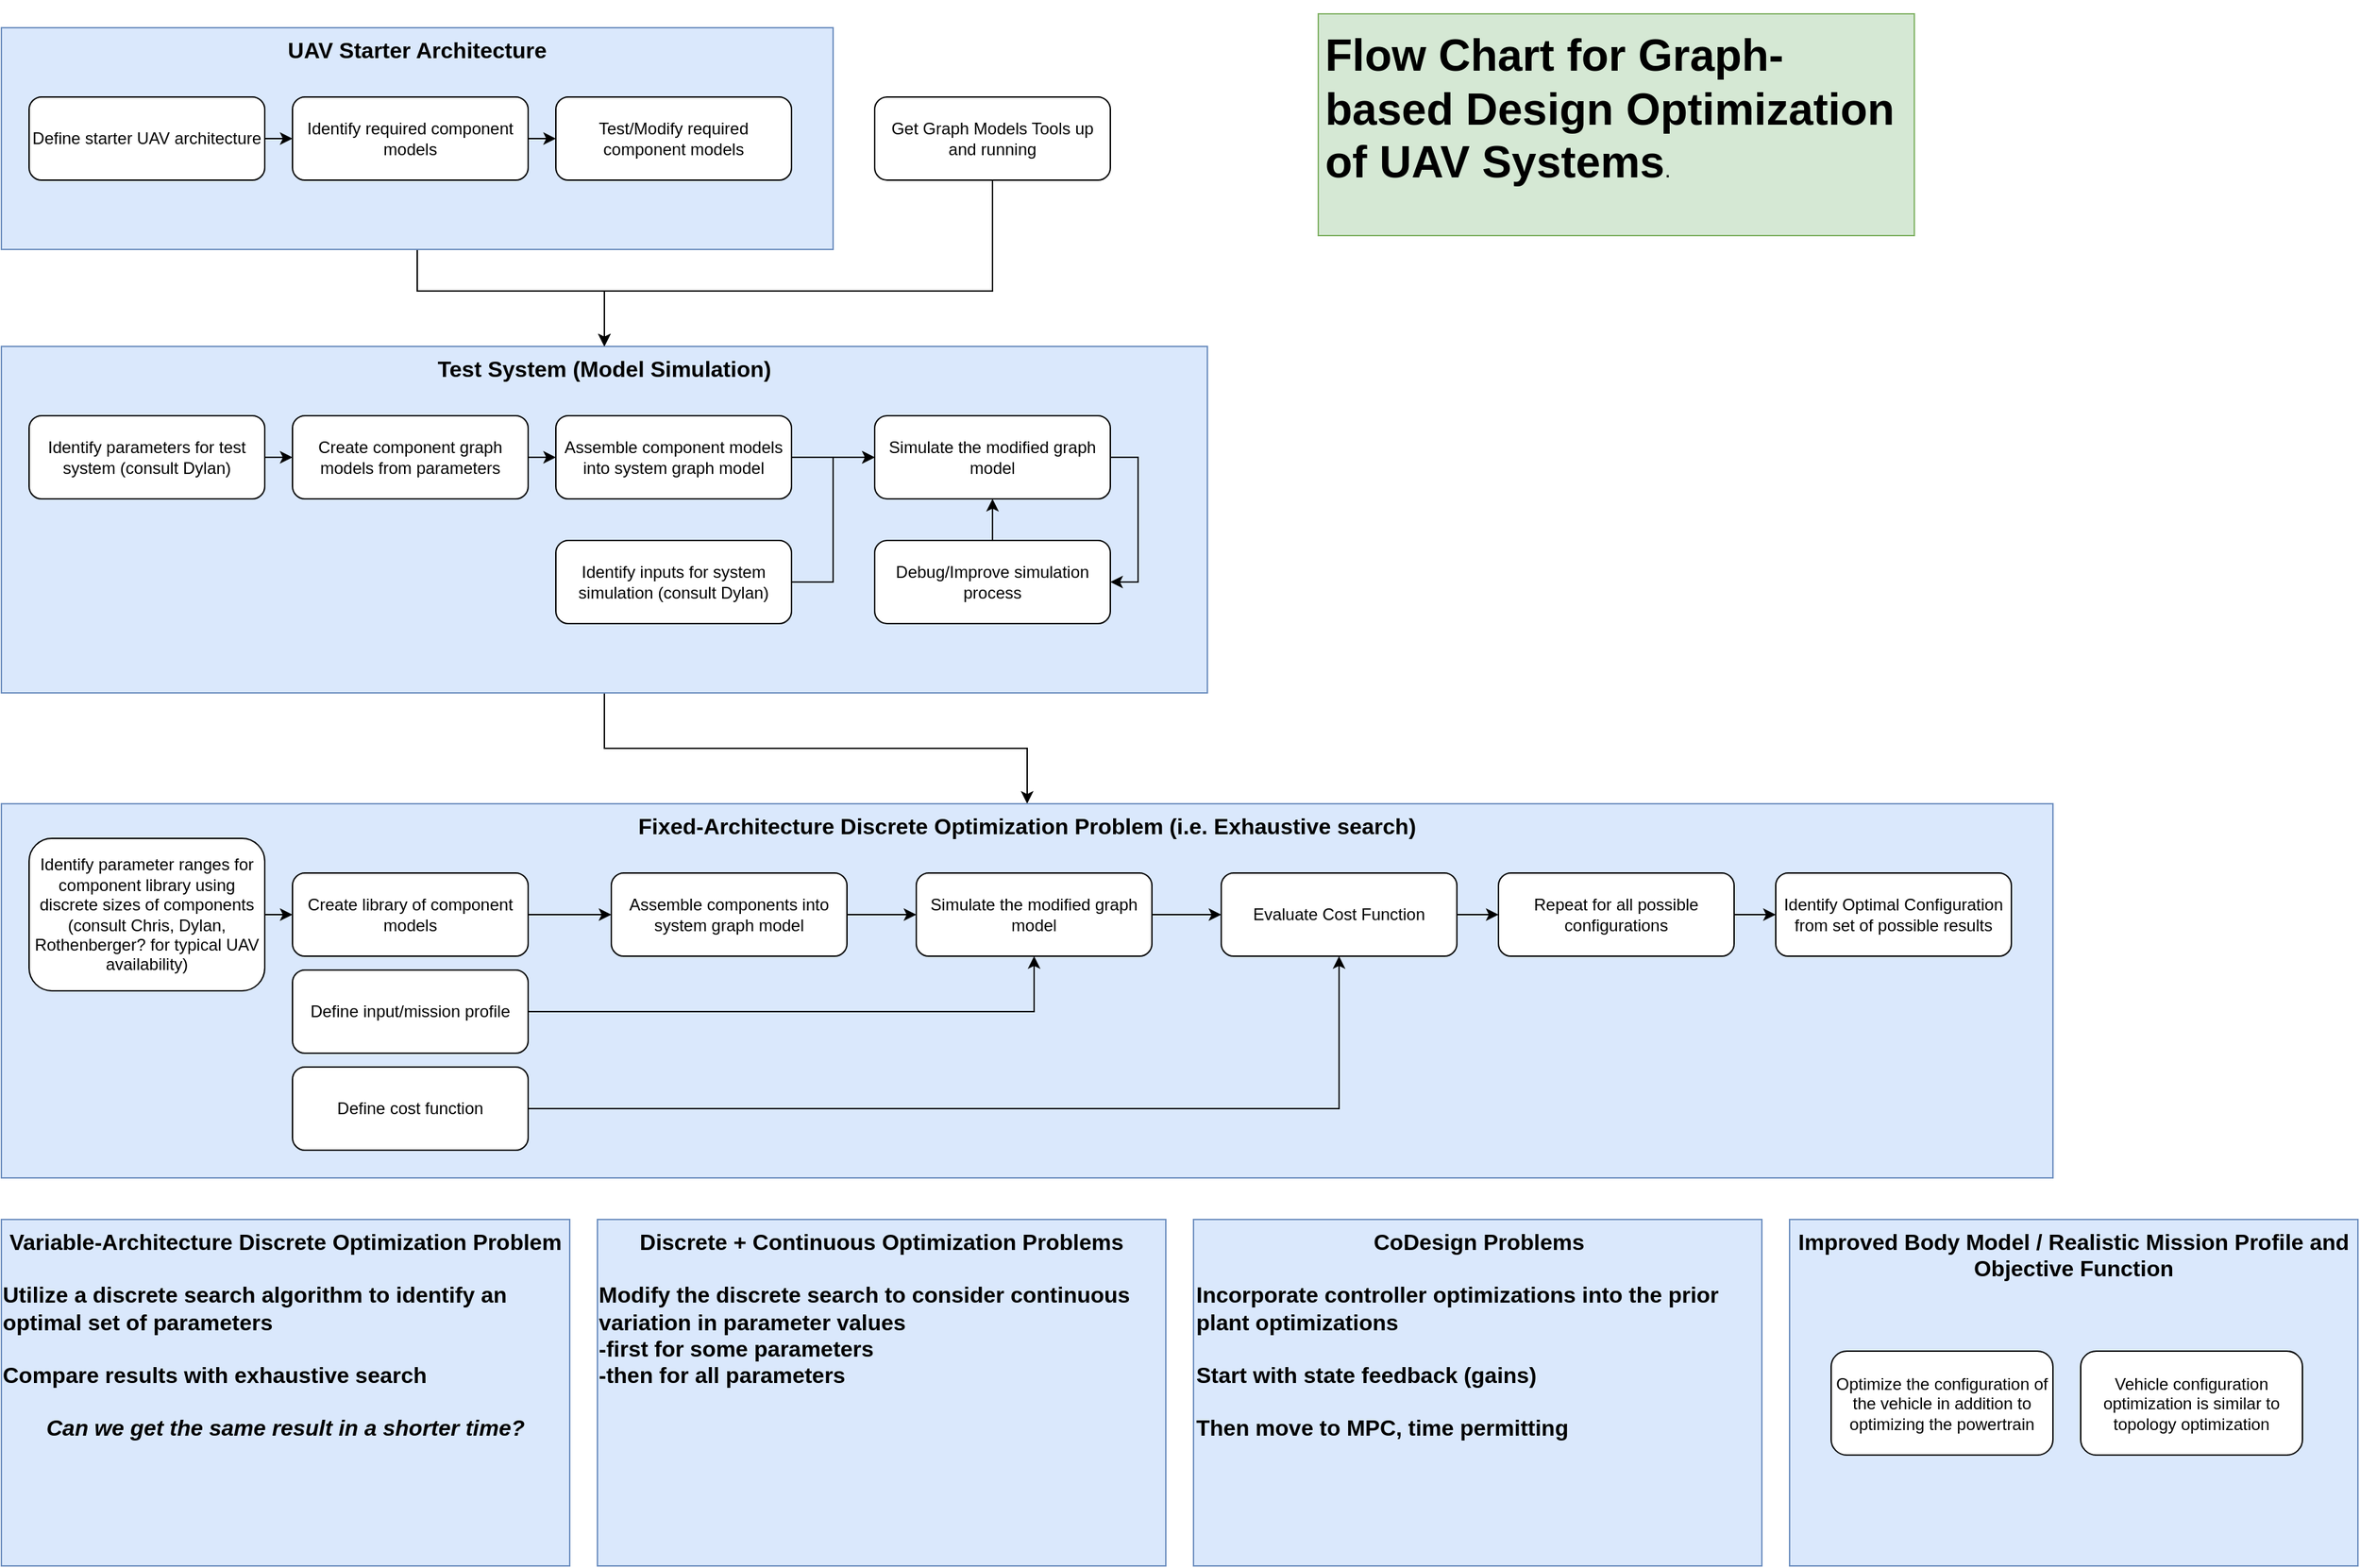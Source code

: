 <mxfile version="14.1.1" type="device"><diagram id="yvDoHbCL6oyfTHlXi6eG" name="Page-1"><mxGraphModel dx="2359" dy="2159" grid="1" gridSize="10" guides="1" tooltips="1" connect="1" arrows="1" fold="1" page="1" pageScale="1" pageWidth="850" pageHeight="1100" math="0" shadow="0"><root><mxCell id="0"/><mxCell id="1" parent="0"/><mxCell id="McY7KbpxvWOu1cVv7565-12" style="edgeStyle=orthogonalEdgeStyle;rounded=0;orthogonalLoop=1;jettySize=auto;html=1;exitX=0.5;exitY=1;exitDx=0;exitDy=0;entryX=0.5;entryY=0;entryDx=0;entryDy=0;" parent="1" source="McY7KbpxvWOu1cVv7565-6" target="McY7KbpxvWOu1cVv7565-3" edge="1"><mxGeometry relative="1" as="geometry"><Array as="points"><mxPoint x="380" y="-60"/><mxPoint x="515" y="-60"/></Array></mxGeometry></mxCell><mxCell id="McY7KbpxvWOu1cVv7565-6" value="UAV Starter Architecture" style="rounded=0;whiteSpace=wrap;html=1;horizontal=1;verticalAlign=top;fillColor=#dae8fc;strokeColor=#6c8ebf;fontStyle=1;fontSize=16;" parent="1" vertex="1"><mxGeometry x="80" y="-250" width="600" height="160" as="geometry"/></mxCell><mxCell id="McY7KbpxvWOu1cVv7565-52" style="edgeStyle=orthogonalEdgeStyle;rounded=0;orthogonalLoop=1;jettySize=auto;html=1;exitX=0.5;exitY=1;exitDx=0;exitDy=0;entryX=0.5;entryY=0;entryDx=0;entryDy=0;" parent="1" source="McY7KbpxvWOu1cVv7565-3" target="McY7KbpxvWOu1cVv7565-27" edge="1"><mxGeometry relative="1" as="geometry"/></mxCell><mxCell id="McY7KbpxvWOu1cVv7565-3" value="Test System (Model Simulation)" style="rounded=0;whiteSpace=wrap;html=1;horizontal=1;verticalAlign=top;fillColor=#dae8fc;strokeColor=#6c8ebf;fontStyle=1;fontSize=16;" parent="1" vertex="1"><mxGeometry x="80" y="-20" width="870" height="250" as="geometry"/></mxCell><mxCell id="McY7KbpxvWOu1cVv7565-15" style="edgeStyle=orthogonalEdgeStyle;rounded=0;orthogonalLoop=1;jettySize=auto;html=1;exitX=1;exitY=0.5;exitDx=0;exitDy=0;entryX=0;entryY=0.5;entryDx=0;entryDy=0;" parent="1" source="McY7KbpxvWOu1cVv7565-2" target="McY7KbpxvWOu1cVv7565-18" edge="1"><mxGeometry relative="1" as="geometry"><mxPoint x="670" y="60.0" as="targetPoint"/></mxGeometry></mxCell><mxCell id="McY7KbpxvWOu1cVv7565-2" value="Assemble component models into system graph model" style="rounded=1;whiteSpace=wrap;html=1;" parent="1" vertex="1"><mxGeometry x="480" y="30" width="170" height="60" as="geometry"/></mxCell><mxCell id="McY7KbpxvWOu1cVv7565-13" style="edgeStyle=orthogonalEdgeStyle;rounded=0;orthogonalLoop=1;jettySize=auto;html=1;exitX=0.5;exitY=1;exitDx=0;exitDy=0;entryX=0.5;entryY=0;entryDx=0;entryDy=0;" parent="1" source="McY7KbpxvWOu1cVv7565-4" target="McY7KbpxvWOu1cVv7565-3" edge="1"><mxGeometry relative="1" as="geometry"><Array as="points"><mxPoint x="795" y="-60"/><mxPoint x="515" y="-60"/></Array></mxGeometry></mxCell><mxCell id="McY7KbpxvWOu1cVv7565-4" value="Get Graph Models Tools up and running" style="rounded=1;whiteSpace=wrap;html=1;" parent="1" vertex="1"><mxGeometry x="710" y="-200" width="170" height="60" as="geometry"/></mxCell><mxCell id="McY7KbpxvWOu1cVv7565-10" style="edgeStyle=orthogonalEdgeStyle;rounded=0;orthogonalLoop=1;jettySize=auto;html=1;exitX=1;exitY=0.5;exitDx=0;exitDy=0;entryX=0;entryY=0.5;entryDx=0;entryDy=0;" parent="1" source="McY7KbpxvWOu1cVv7565-5" target="McY7KbpxvWOu1cVv7565-8" edge="1"><mxGeometry relative="1" as="geometry"/></mxCell><mxCell id="McY7KbpxvWOu1cVv7565-5" value="Define starter UAV architecture" style="rounded=1;whiteSpace=wrap;html=1;" parent="1" vertex="1"><mxGeometry x="100" y="-200" width="170" height="60" as="geometry"/></mxCell><mxCell id="McY7KbpxvWOu1cVv7565-11" style="edgeStyle=orthogonalEdgeStyle;rounded=0;orthogonalLoop=1;jettySize=auto;html=1;exitX=1;exitY=0.5;exitDx=0;exitDy=0;entryX=0;entryY=0.5;entryDx=0;entryDy=0;" parent="1" source="McY7KbpxvWOu1cVv7565-8" target="McY7KbpxvWOu1cVv7565-9" edge="1"><mxGeometry relative="1" as="geometry"/></mxCell><mxCell id="McY7KbpxvWOu1cVv7565-8" value="Identify required component models" style="rounded=1;whiteSpace=wrap;html=1;" parent="1" vertex="1"><mxGeometry x="290" y="-200" width="170" height="60" as="geometry"/></mxCell><mxCell id="McY7KbpxvWOu1cVv7565-9" value="Test/Modify required component models" style="rounded=1;whiteSpace=wrap;html=1;" parent="1" vertex="1"><mxGeometry x="480" y="-200" width="170" height="60" as="geometry"/></mxCell><mxCell id="McY7KbpxvWOu1cVv7565-19" style="edgeStyle=orthogonalEdgeStyle;rounded=0;orthogonalLoop=1;jettySize=auto;html=1;exitX=1;exitY=0.5;exitDx=0;exitDy=0;entryX=0;entryY=0.5;entryDx=0;entryDy=0;" parent="1" source="McY7KbpxvWOu1cVv7565-16" target="McY7KbpxvWOu1cVv7565-18" edge="1"><mxGeometry relative="1" as="geometry"/></mxCell><mxCell id="McY7KbpxvWOu1cVv7565-16" value="Identify inputs for system simulation (consult Dylan)" style="rounded=1;whiteSpace=wrap;html=1;" parent="1" vertex="1"><mxGeometry x="480" y="120" width="170" height="60" as="geometry"/></mxCell><mxCell id="McY7KbpxvWOu1cVv7565-25" style="edgeStyle=orthogonalEdgeStyle;rounded=0;orthogonalLoop=1;jettySize=auto;html=1;exitX=1;exitY=0.5;exitDx=0;exitDy=0;entryX=1;entryY=0.5;entryDx=0;entryDy=0;" parent="1" source="McY7KbpxvWOu1cVv7565-18" target="McY7KbpxvWOu1cVv7565-24" edge="1"><mxGeometry relative="1" as="geometry"/></mxCell><mxCell id="McY7KbpxvWOu1cVv7565-18" value="Simulate the modified graph model" style="rounded=1;whiteSpace=wrap;html=1;" parent="1" vertex="1"><mxGeometry x="710" y="30" width="170" height="60" as="geometry"/></mxCell><mxCell id="McY7KbpxvWOu1cVv7565-22" style="edgeStyle=orthogonalEdgeStyle;rounded=0;orthogonalLoop=1;jettySize=auto;html=1;exitX=1;exitY=0.5;exitDx=0;exitDy=0;entryX=0;entryY=0.5;entryDx=0;entryDy=0;" parent="1" source="McY7KbpxvWOu1cVv7565-20" target="McY7KbpxvWOu1cVv7565-21" edge="1"><mxGeometry relative="1" as="geometry"/></mxCell><mxCell id="McY7KbpxvWOu1cVv7565-20" value="Identify parameters for test system (consult Dylan)" style="rounded=1;whiteSpace=wrap;html=1;" parent="1" vertex="1"><mxGeometry x="100" y="30" width="170" height="60" as="geometry"/></mxCell><mxCell id="McY7KbpxvWOu1cVv7565-23" style="edgeStyle=orthogonalEdgeStyle;rounded=0;orthogonalLoop=1;jettySize=auto;html=1;exitX=1;exitY=0.5;exitDx=0;exitDy=0;entryX=0;entryY=0.5;entryDx=0;entryDy=0;" parent="1" source="McY7KbpxvWOu1cVv7565-21" target="McY7KbpxvWOu1cVv7565-2" edge="1"><mxGeometry relative="1" as="geometry"/></mxCell><mxCell id="McY7KbpxvWOu1cVv7565-21" value="Create component graph models from parameters" style="rounded=1;whiteSpace=wrap;html=1;" parent="1" vertex="1"><mxGeometry x="290" y="30" width="170" height="60" as="geometry"/></mxCell><mxCell id="McY7KbpxvWOu1cVv7565-26" style="edgeStyle=orthogonalEdgeStyle;rounded=0;orthogonalLoop=1;jettySize=auto;html=1;exitX=0.5;exitY=0;exitDx=0;exitDy=0;entryX=0.5;entryY=1;entryDx=0;entryDy=0;" parent="1" source="McY7KbpxvWOu1cVv7565-24" target="McY7KbpxvWOu1cVv7565-18" edge="1"><mxGeometry relative="1" as="geometry"/></mxCell><mxCell id="McY7KbpxvWOu1cVv7565-24" value="Debug/Improve simulation process" style="rounded=1;whiteSpace=wrap;html=1;" parent="1" vertex="1"><mxGeometry x="710" y="120" width="170" height="60" as="geometry"/></mxCell><mxCell id="McY7KbpxvWOu1cVv7565-27" value="Fixed-Architecture Discrete Optimization Problem (i.e. Exhaustive search)" style="rounded=0;whiteSpace=wrap;html=1;horizontal=1;verticalAlign=top;fillColor=#dae8fc;strokeColor=#6c8ebf;fontStyle=1;fontSize=16;" parent="1" vertex="1"><mxGeometry x="80" y="310" width="1480" height="270" as="geometry"/></mxCell><mxCell id="McY7KbpxvWOu1cVv7565-28" style="edgeStyle=orthogonalEdgeStyle;rounded=0;orthogonalLoop=1;jettySize=auto;html=1;exitX=1;exitY=0.5;exitDx=0;exitDy=0;entryX=0;entryY=0.5;entryDx=0;entryDy=0;" parent="1" source="McY7KbpxvWOu1cVv7565-29" target="McY7KbpxvWOu1cVv7565-35" edge="1"><mxGeometry relative="1" as="geometry"><mxPoint x="780" y="390" as="targetPoint"/></mxGeometry></mxCell><mxCell id="McY7KbpxvWOu1cVv7565-29" value="Assemble components into system graph model" style="rounded=1;whiteSpace=wrap;html=1;" parent="1" vertex="1"><mxGeometry x="520" y="360" width="170" height="60" as="geometry"/></mxCell><mxCell id="McY7KbpxvWOu1cVv7565-50" style="edgeStyle=orthogonalEdgeStyle;rounded=0;orthogonalLoop=1;jettySize=auto;html=1;exitX=1;exitY=0.5;exitDx=0;exitDy=0;entryX=0;entryY=0.5;entryDx=0;entryDy=0;" parent="1" source="McY7KbpxvWOu1cVv7565-35" target="McY7KbpxvWOu1cVv7565-49" edge="1"><mxGeometry relative="1" as="geometry"/></mxCell><mxCell id="McY7KbpxvWOu1cVv7565-35" value="Simulate the modified graph model" style="rounded=1;whiteSpace=wrap;html=1;" parent="1" vertex="1"><mxGeometry x="740" y="360" width="170" height="60" as="geometry"/></mxCell><mxCell id="McY7KbpxvWOu1cVv7565-36" style="edgeStyle=orthogonalEdgeStyle;rounded=0;orthogonalLoop=1;jettySize=auto;html=1;exitX=1;exitY=0.5;exitDx=0;exitDy=0;entryX=0;entryY=0.5;entryDx=0;entryDy=0;" parent="1" source="McY7KbpxvWOu1cVv7565-37" target="McY7KbpxvWOu1cVv7565-39" edge="1"><mxGeometry relative="1" as="geometry"/></mxCell><mxCell id="McY7KbpxvWOu1cVv7565-37" value="Identify parameter ranges for component library using discrete sizes of components (consult Chris, Dylan, Rothenberger? for typical UAV availability)" style="rounded=1;whiteSpace=wrap;html=1;" parent="1" vertex="1"><mxGeometry x="100" y="335" width="170" height="110" as="geometry"/></mxCell><mxCell id="-UoDxLe7HqYtVbawPhYv-3" style="edgeStyle=orthogonalEdgeStyle;rounded=0;orthogonalLoop=1;jettySize=auto;html=1;exitX=1;exitY=0.5;exitDx=0;exitDy=0;" parent="1" source="McY7KbpxvWOu1cVv7565-39" target="McY7KbpxvWOu1cVv7565-29" edge="1"><mxGeometry relative="1" as="geometry"/></mxCell><mxCell id="McY7KbpxvWOu1cVv7565-39" value="Create library of component models" style="rounded=1;whiteSpace=wrap;html=1;" parent="1" vertex="1"><mxGeometry x="290" y="360" width="170" height="60" as="geometry"/></mxCell><mxCell id="-UoDxLe7HqYtVbawPhYv-5" style="edgeStyle=orthogonalEdgeStyle;rounded=0;orthogonalLoop=1;jettySize=auto;html=1;exitX=1;exitY=0.5;exitDx=0;exitDy=0;entryX=0.5;entryY=1;entryDx=0;entryDy=0;" parent="1" source="McY7KbpxvWOu1cVv7565-42" target="McY7KbpxvWOu1cVv7565-49" edge="1"><mxGeometry relative="1" as="geometry"/></mxCell><mxCell id="McY7KbpxvWOu1cVv7565-42" value="Define cost function" style="rounded=1;whiteSpace=wrap;html=1;" parent="1" vertex="1"><mxGeometry x="290" y="500" width="170" height="60" as="geometry"/></mxCell><mxCell id="-UoDxLe7HqYtVbawPhYv-6" style="edgeStyle=orthogonalEdgeStyle;rounded=0;orthogonalLoop=1;jettySize=auto;html=1;exitX=1;exitY=0.5;exitDx=0;exitDy=0;entryX=0.5;entryY=1;entryDx=0;entryDy=0;" parent="1" source="McY7KbpxvWOu1cVv7565-43" target="McY7KbpxvWOu1cVv7565-35" edge="1"><mxGeometry relative="1" as="geometry"/></mxCell><mxCell id="McY7KbpxvWOu1cVv7565-43" value="Define input/mission profile" style="rounded=1;whiteSpace=wrap;html=1;" parent="1" vertex="1"><mxGeometry x="290" y="430" width="170" height="60" as="geometry"/></mxCell><mxCell id="-UoDxLe7HqYtVbawPhYv-4" style="edgeStyle=orthogonalEdgeStyle;rounded=0;orthogonalLoop=1;jettySize=auto;html=1;exitX=1;exitY=0.5;exitDx=0;exitDy=0;entryX=0;entryY=0.5;entryDx=0;entryDy=0;" parent="1" source="McY7KbpxvWOu1cVv7565-45" target="McY7KbpxvWOu1cVv7565-54" edge="1"><mxGeometry relative="1" as="geometry"/></mxCell><mxCell id="McY7KbpxvWOu1cVv7565-45" value="Repeat for all possible configurations" style="rounded=1;whiteSpace=wrap;html=1;" parent="1" vertex="1"><mxGeometry x="1160" y="360" width="170" height="60" as="geometry"/></mxCell><mxCell id="McY7KbpxvWOu1cVv7565-55" style="edgeStyle=orthogonalEdgeStyle;rounded=0;orthogonalLoop=1;jettySize=auto;html=1;exitX=1;exitY=0.5;exitDx=0;exitDy=0;" parent="1" source="McY7KbpxvWOu1cVv7565-49" edge="1"><mxGeometry relative="1" as="geometry"><mxPoint x="1160" y="390" as="targetPoint"/></mxGeometry></mxCell><mxCell id="McY7KbpxvWOu1cVv7565-49" value="Evaluate Cost Function" style="rounded=1;whiteSpace=wrap;html=1;" parent="1" vertex="1"><mxGeometry x="960" y="360" width="170" height="60" as="geometry"/></mxCell><mxCell id="McY7KbpxvWOu1cVv7565-54" value="Identify Optimal Configuration from set of possible results" style="rounded=1;whiteSpace=wrap;html=1;" parent="1" vertex="1"><mxGeometry x="1360" y="360" width="170" height="60" as="geometry"/></mxCell><mxCell id="McY7KbpxvWOu1cVv7565-56" value="Variable-Architecture Discrete Optimization Problem&lt;br&gt;&lt;br&gt;&lt;div style=&quot;text-align: left&quot;&gt;&lt;font size=&quot;3&quot;&gt;Utilize a discrete search algorithm to identify an optimal set of parameters&lt;/font&gt;&lt;/div&gt;&lt;div style=&quot;text-align: left&quot;&gt;&lt;font size=&quot;3&quot;&gt;&lt;br&gt;&lt;/font&gt;&lt;/div&gt;&lt;div style=&quot;text-align: left&quot;&gt;&lt;font size=&quot;3&quot;&gt;Compare results with exhaustive search&lt;/font&gt;&lt;/div&gt;&lt;div style=&quot;text-align: left&quot;&gt;&lt;font size=&quot;3&quot;&gt;&lt;br&gt;&lt;/font&gt;&lt;/div&gt;&lt;div&gt;&lt;font size=&quot;3&quot;&gt;&lt;i&gt;Can we get the same result in a shorter time?&lt;/i&gt;&lt;/font&gt;&lt;/div&gt;" style="rounded=0;whiteSpace=wrap;html=1;horizontal=1;verticalAlign=top;fillColor=#dae8fc;strokeColor=#6c8ebf;fontStyle=1;fontSize=16;" parent="1" vertex="1"><mxGeometry x="80" y="610" width="410" height="250" as="geometry"/></mxCell><mxCell id="McY7KbpxvWOu1cVv7565-76" value="Discrete + Continuous Optimization Problems&lt;br&gt;&lt;br&gt;&lt;div style=&quot;text-align: left&quot;&gt;Modify the discrete search to consider continuous variation in parameter values&lt;/div&gt;&lt;div style=&quot;text-align: left&quot;&gt;-first for some parameters&lt;/div&gt;&lt;div style=&quot;text-align: left&quot;&gt;-then for all parameters&lt;/div&gt;&lt;div style=&quot;text-align: left&quot;&gt;&lt;br&gt;&lt;/div&gt;&lt;div style=&quot;text-align: left&quot;&gt;&lt;br&gt;&lt;/div&gt;&lt;div style=&quot;text-align: left&quot;&gt;&lt;br&gt;&lt;/div&gt;" style="rounded=0;whiteSpace=wrap;html=1;horizontal=1;verticalAlign=top;fillColor=#dae8fc;strokeColor=#6c8ebf;fontStyle=1;fontSize=16;" parent="1" vertex="1"><mxGeometry x="510" y="610" width="410" height="250" as="geometry"/></mxCell><mxCell id="McY7KbpxvWOu1cVv7565-78" value="&lt;div style=&quot;text-align: center&quot;&gt;&lt;span&gt;CoDesign Problems&lt;/span&gt;&lt;/div&gt;&lt;br&gt;Incorporate controller optimizations into the prior plant optimizations&lt;br&gt;&lt;br&gt;Start with state feedback (gains)&lt;br&gt;&lt;br&gt;Then move to MPC, time permitting&amp;nbsp;" style="rounded=0;whiteSpace=wrap;html=1;horizontal=1;verticalAlign=top;fillColor=#dae8fc;strokeColor=#6c8ebf;fontStyle=1;fontSize=16;align=left;" parent="1" vertex="1"><mxGeometry x="940" y="610" width="410" height="250" as="geometry"/></mxCell><mxCell id="McY7KbpxvWOu1cVv7565-80" value="Improved Body Model / Realistic Mission Profile and Objective Function" style="rounded=0;whiteSpace=wrap;html=1;horizontal=1;verticalAlign=top;fillColor=#dae8fc;strokeColor=#6c8ebf;fontStyle=1;fontSize=16;" parent="1" vertex="1"><mxGeometry x="1370" y="610" width="410" height="250" as="geometry"/></mxCell><mxCell id="McY7KbpxvWOu1cVv7565-81" value="Optimize the configuration of the vehicle in addition to optimizing the powertrain" style="rounded=1;whiteSpace=wrap;html=1;" parent="1" vertex="1"><mxGeometry x="1400" y="705" width="160" height="75" as="geometry"/></mxCell><mxCell id="McY7KbpxvWOu1cVv7565-83" value="&lt;h1&gt;&lt;span&gt;Flow Chart for Graph-based Design Optimization of UAV Systems&lt;/span&gt;&lt;span style=&quot;font-size: 16px ; font-weight: normal&quot;&gt;.&lt;/span&gt;&lt;br&gt;&lt;/h1&gt;" style="text;html=1;strokeColor=#82b366;fillColor=#d5e8d4;spacing=5;spacingTop=-20;whiteSpace=wrap;overflow=hidden;rounded=0;fontSize=16;" parent="1" vertex="1"><mxGeometry x="1030" y="-260" width="430" height="160" as="geometry"/></mxCell><mxCell id="-UoDxLe7HqYtVbawPhYv-7" value="Vehicle configuration optimization is similar to topology optimization" style="rounded=1;whiteSpace=wrap;html=1;" parent="1" vertex="1"><mxGeometry x="1580" y="705" width="160" height="75" as="geometry"/></mxCell></root></mxGraphModel></diagram></mxfile>